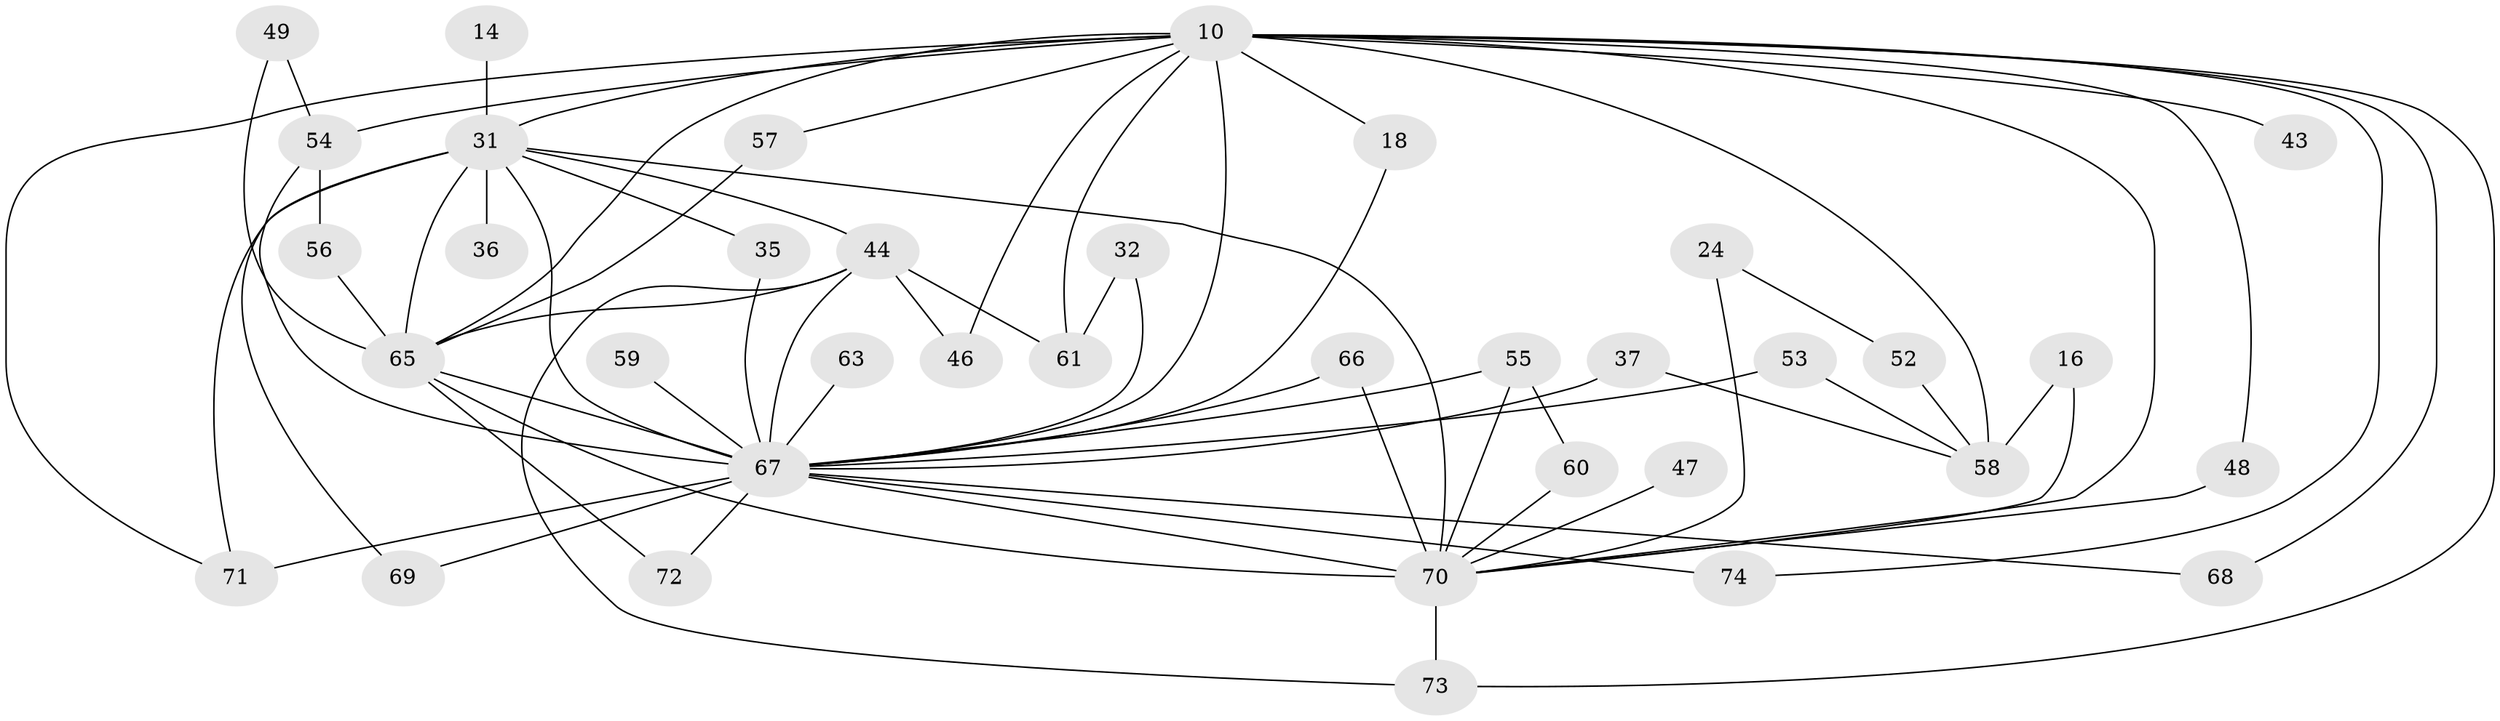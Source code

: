 // original degree distribution, {16: 0.02702702702702703, 15: 0.013513513513513514, 24: 0.013513513513513514, 17: 0.013513513513513514, 13: 0.013513513513513514, 22: 0.013513513513513514, 20: 0.013513513513513514, 11: 0.013513513513513514, 18: 0.013513513513513514, 6: 0.04054054054054054, 3: 0.1891891891891892, 4: 0.05405405405405406, 2: 0.527027027027027, 5: 0.05405405405405406}
// Generated by graph-tools (version 1.1) at 2025/44/03/09/25 04:44:39]
// undirected, 37 vertices, 69 edges
graph export_dot {
graph [start="1"]
  node [color=gray90,style=filled];
  10 [super="+7"];
  14;
  16;
  18;
  24;
  31 [super="+17+9"];
  32;
  35;
  36;
  37;
  43;
  44 [super="+30+34+22"];
  46;
  47;
  48;
  49;
  52;
  53;
  54 [super="+25"];
  55 [super="+11+51"];
  56;
  57;
  58 [super="+20+13"];
  59;
  60;
  61 [super="+15"];
  63;
  65 [super="+19+62+41+8"];
  66;
  67 [super="+39+6"];
  68;
  69 [super="+29"];
  70 [super="+45+26+4"];
  71 [super="+64+40"];
  72;
  73 [super="+21"];
  74;
  10 -- 43 [weight=2];
  10 -- 48;
  10 -- 54 [weight=2];
  10 -- 58 [weight=4];
  10 -- 68;
  10 -- 74;
  10 -- 18;
  10 -- 46;
  10 -- 57;
  10 -- 61 [weight=3];
  10 -- 73;
  10 -- 31 [weight=4];
  10 -- 71;
  10 -- 70 [weight=5];
  10 -- 67 [weight=4];
  10 -- 65 [weight=4];
  14 -- 31;
  16 -- 58;
  16 -- 70;
  18 -- 67;
  24 -- 52;
  24 -- 70 [weight=2];
  31 -- 69;
  31 -- 71 [weight=2];
  31 -- 70 [weight=7];
  31 -- 35;
  31 -- 36 [weight=2];
  31 -- 44 [weight=2];
  31 -- 67 [weight=5];
  31 -- 65 [weight=5];
  32 -- 61;
  32 -- 67;
  35 -- 67;
  37 -- 58;
  37 -- 67;
  44 -- 73;
  44 -- 61;
  44 -- 46;
  44 -- 67 [weight=2];
  44 -- 65;
  47 -- 70 [weight=2];
  48 -- 70;
  49 -- 54;
  49 -- 65;
  52 -- 58;
  53 -- 58;
  53 -- 67;
  54 -- 56;
  54 -- 67;
  55 -- 60;
  55 -- 70 [weight=2];
  55 -- 67 [weight=4];
  56 -- 65;
  57 -- 65;
  59 -- 67;
  60 -- 70;
  63 -- 67 [weight=2];
  65 -- 70 [weight=6];
  65 -- 67 [weight=7];
  65 -- 72;
  66 -- 67;
  66 -- 70;
  67 -- 71 [weight=3];
  67 -- 68;
  67 -- 69 [weight=2];
  67 -- 72;
  67 -- 74;
  67 -- 70 [weight=5];
  70 -- 73;
}
